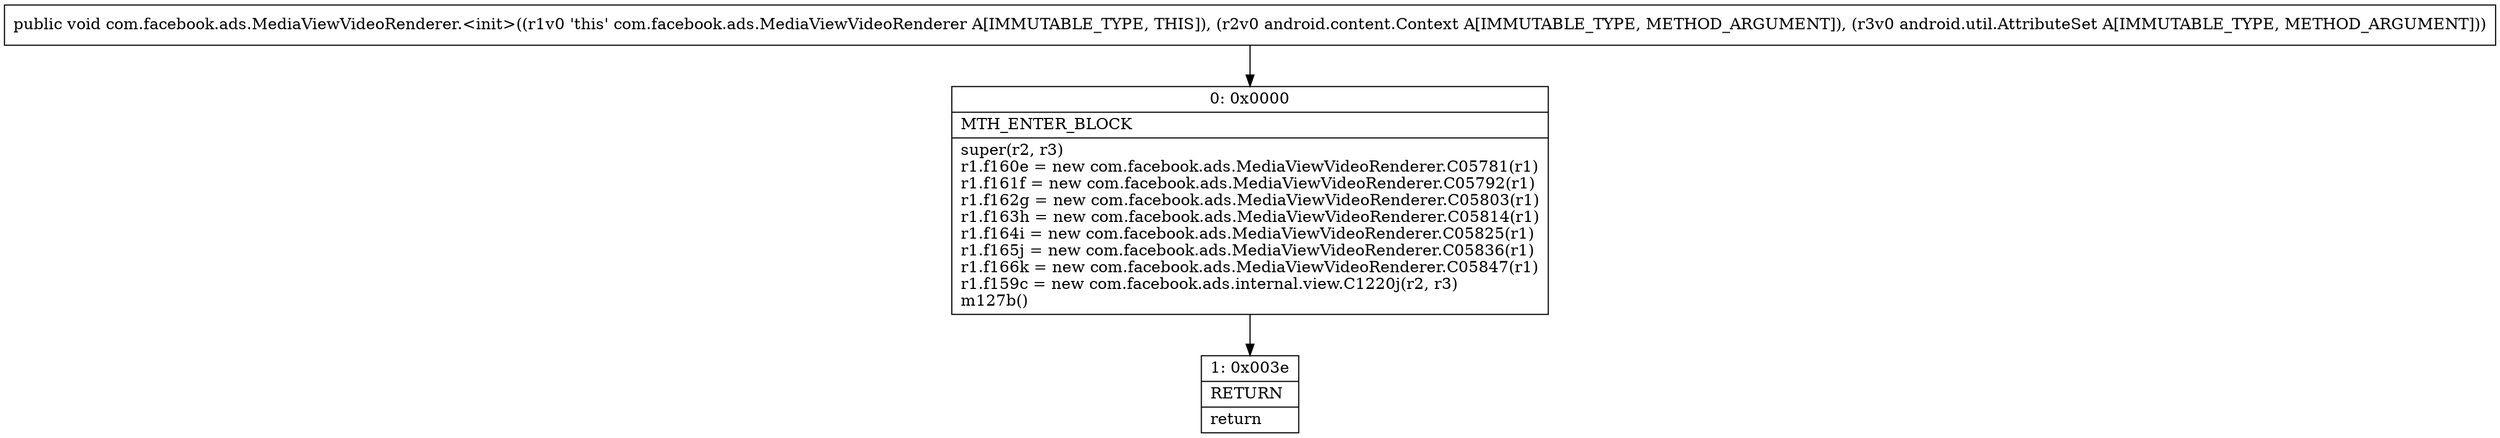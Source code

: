 digraph "CFG forcom.facebook.ads.MediaViewVideoRenderer.\<init\>(Landroid\/content\/Context;Landroid\/util\/AttributeSet;)V" {
Node_0 [shape=record,label="{0\:\ 0x0000|MTH_ENTER_BLOCK\l|super(r2, r3)\lr1.f160e = new com.facebook.ads.MediaViewVideoRenderer.C05781(r1)\lr1.f161f = new com.facebook.ads.MediaViewVideoRenderer.C05792(r1)\lr1.f162g = new com.facebook.ads.MediaViewVideoRenderer.C05803(r1)\lr1.f163h = new com.facebook.ads.MediaViewVideoRenderer.C05814(r1)\lr1.f164i = new com.facebook.ads.MediaViewVideoRenderer.C05825(r1)\lr1.f165j = new com.facebook.ads.MediaViewVideoRenderer.C05836(r1)\lr1.f166k = new com.facebook.ads.MediaViewVideoRenderer.C05847(r1)\lr1.f159c = new com.facebook.ads.internal.view.C1220j(r2, r3)\lm127b()\l}"];
Node_1 [shape=record,label="{1\:\ 0x003e|RETURN\l|return\l}"];
MethodNode[shape=record,label="{public void com.facebook.ads.MediaViewVideoRenderer.\<init\>((r1v0 'this' com.facebook.ads.MediaViewVideoRenderer A[IMMUTABLE_TYPE, THIS]), (r2v0 android.content.Context A[IMMUTABLE_TYPE, METHOD_ARGUMENT]), (r3v0 android.util.AttributeSet A[IMMUTABLE_TYPE, METHOD_ARGUMENT])) }"];
MethodNode -> Node_0;
Node_0 -> Node_1;
}

